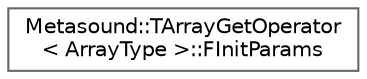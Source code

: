 digraph "Graphical Class Hierarchy"
{
 // INTERACTIVE_SVG=YES
 // LATEX_PDF_SIZE
  bgcolor="transparent";
  edge [fontname=Helvetica,fontsize=10,labelfontname=Helvetica,labelfontsize=10];
  node [fontname=Helvetica,fontsize=10,shape=box,height=0.2,width=0.4];
  rankdir="LR";
  Node0 [id="Node000000",label="Metasound::TArrayGetOperator\l\< ArrayType \>::FInitParams",height=0.2,width=0.4,color="grey40", fillcolor="white", style="filled",URL="$df/ddd/structMetasound_1_1TArrayGetOperator_1_1FInitParams.html",tooltip=" "];
}
